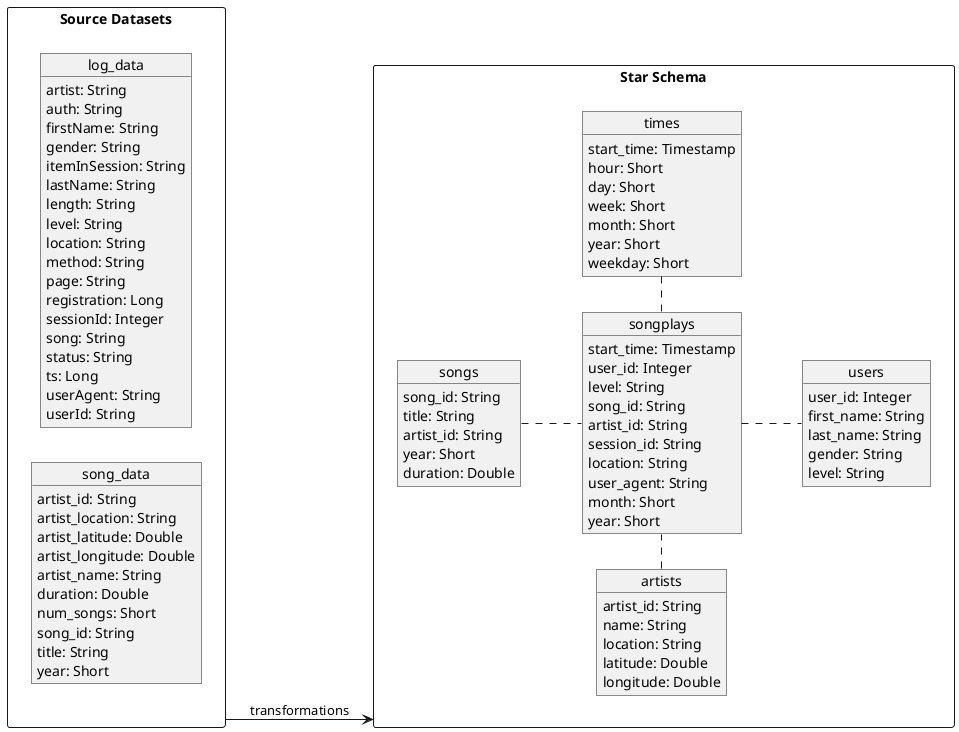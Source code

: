 @startuml

package "Star Schema" <<Rectangle>> {

    object artists {
        artist_id: String
        name: String
        location: String
        latitude: Double
        longitude: Double
    }

    object songplays {
        start_time: Timestamp
        user_id: Integer
        level: String
        song_id: String
        artist_id: String
        session_id: String
        location: String
        user_agent: String
        month: Short
        year: Short
    }

    object songs {
        song_id: String
        title: String
        artist_id: String
        year: Short
        duration: Double
    }

    object times {
        start_time: Timestamp
        hour: Short
        day: Short
        week: Short
        month: Short
        year: Short
        weekday: Short
    }

    object users {
        user_id: Integer
        first_name: String
        last_name: String
        gender: String
        level: String
    }

    songplays .up. songs
    songplays .down. users
    songplays .left. artists
    songplays .right. times

}


package "Source Datasets" <<Rectangle>> {

    object log_data {
        artist: String
        auth: String
        firstName: String
        gender: String
        itemInSession: String
        lastName: String
        length: String
        level: String
        location: String
        method: String
        page: String
        registration: Long
        sessionId: Integer
        song: String
        status: String
        ts: Long
        userAgent: String
        userId: String
    }

    object song_data {
        artist_id: String
        artist_location: String
        artist_latitude: Double
        artist_longitude: Double
        artist_name: String
        duration: Double
        num_songs: Short
        song_id: String
        title: String
        year: Short
    }
}

left to right direction
"Source Datasets" --> "Star Schema" : transformations

@enduml